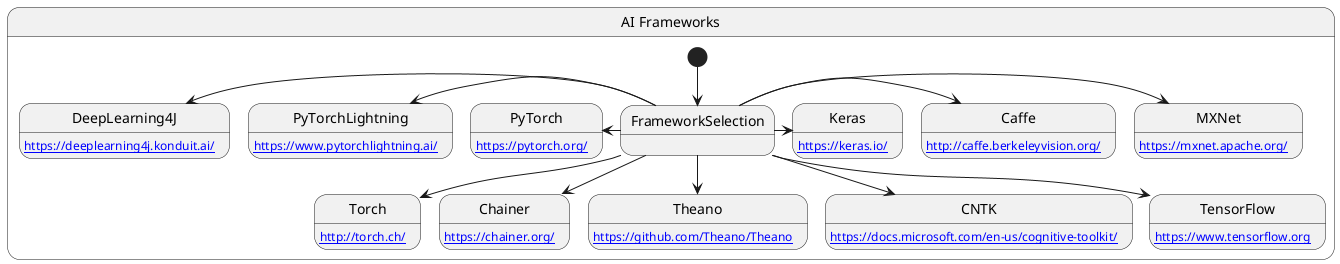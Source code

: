 @startuml
'https://plantuml.com/state-diagram

state "AI Frameworks" as AIFrameworks {
  MXNet : [[https://mxnet.apache.org/]]
  Caffe : [[http://caffe.berkeleyvision.org/]]
  Keras : [[https://keras.io/]]
  Torch : [[http://torch.ch/]]
  Chainer : [[https://chainer.org/]]
  Theano : [[https://github.com/Theano/Theano]]
  CNTK : [[https://docs.microsoft.com/en-us/cognitive-toolkit/]]
  TensorFlow : [[https://www.tensorflow.org]]
  PyTorch : [[https://pytorch.org/]]
  PyTorchLightning : [[https://www.pytorchlightning.ai/]]
  DeepLearning4J : [[https://deeplearning4j.konduit.ai/]]

  [*] --> FrameworkSelection
  FrameworkSelection -> MXNet
  FrameworkSelection -> Caffe
  FrameworkSelection -> Keras
  FrameworkSelection --> Torch
  FrameworkSelection --> Chainer
  FrameworkSelection --> Theano
  FrameworkSelection --> CNTK
  FrameworkSelection --> TensorFlow
  PyTorch <- FrameworkSelection
  PyTorchLightning <- FrameworkSelection
  DeepLearning4J <- FrameworkSelection

}

@enduml